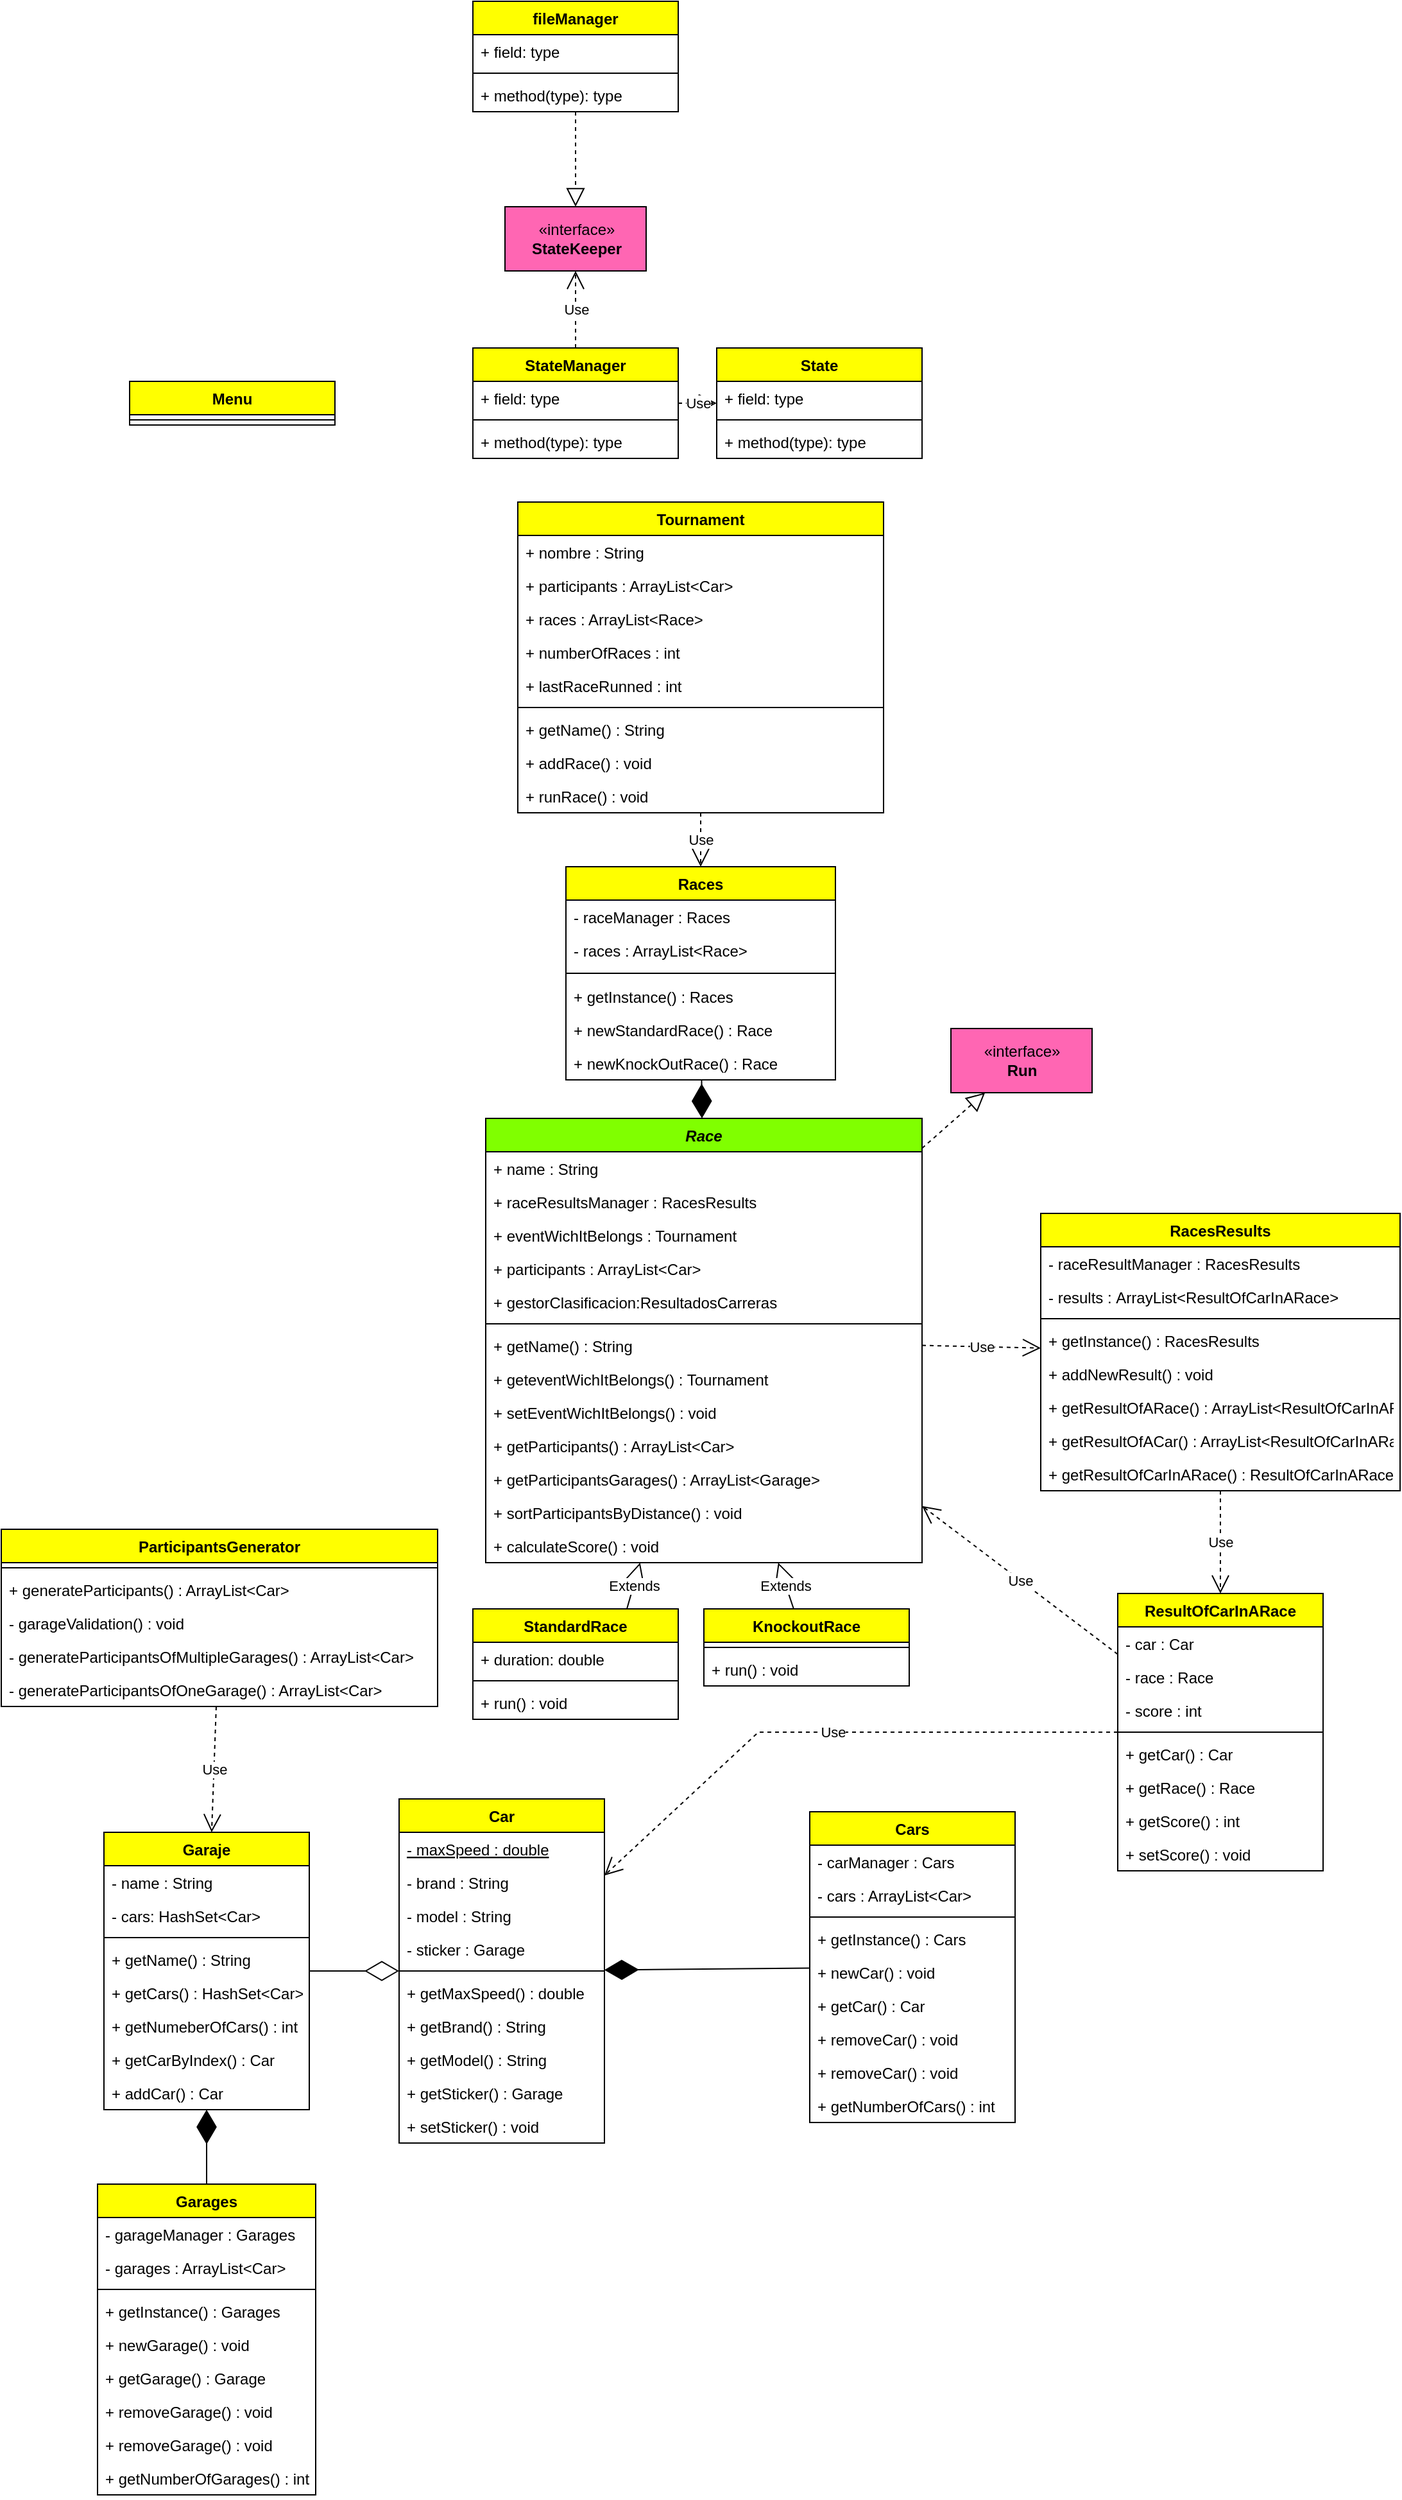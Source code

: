 <mxfile version="17.4.4" type="device"><diagram name="Page-1" id="9f46799a-70d6-7492-0946-bef42562c5a5"><mxGraphModel dx="2272" dy="1865" grid="1" gridSize="10" guides="1" tooltips="1" connect="1" arrows="1" fold="1" page="1" pageScale="1" pageWidth="850" pageHeight="1100" background="none" math="0" shadow="0"><root><mxCell id="0"/><mxCell id="1" parent="0"/><mxCell id="482I30e5uRCD9CE9yHYS-5" value="Car" style="swimlane;fontStyle=1;align=center;verticalAlign=top;childLayout=stackLayout;horizontal=1;startSize=26;horizontalStack=0;resizeParent=1;resizeParentMax=0;resizeLast=0;collapsible=1;marginBottom=0;fillColor=#FFFF00;" parent="1" vertex="1"><mxGeometry x="230" y="1340" width="160" height="268" as="geometry"/></mxCell><mxCell id="ZxIhWG7YRDOu6OJ5l4BX-40" value="- maxSpeed : double" style="text;strokeColor=none;fillColor=none;align=left;verticalAlign=top;spacingLeft=4;spacingRight=4;overflow=hidden;rotatable=0;points=[[0,0.5],[1,0.5]];portConstraint=eastwest;fontStyle=4" parent="482I30e5uRCD9CE9yHYS-5" vertex="1"><mxGeometry y="26" width="160" height="26" as="geometry"/></mxCell><mxCell id="482I30e5uRCD9CE9yHYS-6" value="- brand : String" style="text;strokeColor=none;fillColor=none;align=left;verticalAlign=top;spacingLeft=4;spacingRight=4;overflow=hidden;rotatable=0;points=[[0,0.5],[1,0.5]];portConstraint=eastwest;" parent="482I30e5uRCD9CE9yHYS-5" vertex="1"><mxGeometry y="52" width="160" height="26" as="geometry"/></mxCell><mxCell id="482I30e5uRCD9CE9yHYS-10" value="- model : String" style="text;strokeColor=none;fillColor=none;align=left;verticalAlign=top;spacingLeft=4;spacingRight=4;overflow=hidden;rotatable=0;points=[[0,0.5],[1,0.5]];portConstraint=eastwest;" parent="482I30e5uRCD9CE9yHYS-5" vertex="1"><mxGeometry y="78" width="160" height="26" as="geometry"/></mxCell><mxCell id="482I30e5uRCD9CE9yHYS-13" value="- sticker : Garage" style="text;strokeColor=none;fillColor=none;align=left;verticalAlign=top;spacingLeft=4;spacingRight=4;overflow=hidden;rotatable=0;points=[[0,0.5],[1,0.5]];portConstraint=eastwest;" parent="482I30e5uRCD9CE9yHYS-5" vertex="1"><mxGeometry y="104" width="160" height="26" as="geometry"/></mxCell><mxCell id="482I30e5uRCD9CE9yHYS-7" value="" style="line;strokeWidth=1;fillColor=none;align=left;verticalAlign=middle;spacingTop=-1;spacingLeft=3;spacingRight=3;rotatable=0;labelPosition=right;points=[];portConstraint=eastwest;" parent="482I30e5uRCD9CE9yHYS-5" vertex="1"><mxGeometry y="130" width="160" height="8" as="geometry"/></mxCell><mxCell id="482I30e5uRCD9CE9yHYS-8" value="+ getMaxSpeed() : double" style="text;strokeColor=none;fillColor=none;align=left;verticalAlign=top;spacingLeft=4;spacingRight=4;overflow=hidden;rotatable=0;points=[[0,0.5],[1,0.5]];portConstraint=eastwest;" parent="482I30e5uRCD9CE9yHYS-5" vertex="1"><mxGeometry y="138" width="160" height="26" as="geometry"/></mxCell><mxCell id="ZxIhWG7YRDOu6OJ5l4BX-43" value="+ getBrand() : String" style="text;strokeColor=none;fillColor=none;align=left;verticalAlign=top;spacingLeft=4;spacingRight=4;overflow=hidden;rotatable=0;points=[[0,0.5],[1,0.5]];portConstraint=eastwest;" parent="482I30e5uRCD9CE9yHYS-5" vertex="1"><mxGeometry y="164" width="160" height="26" as="geometry"/></mxCell><mxCell id="ZxIhWG7YRDOu6OJ5l4BX-44" value="+ getModel() : String" style="text;strokeColor=none;fillColor=none;align=left;verticalAlign=top;spacingLeft=4;spacingRight=4;overflow=hidden;rotatable=0;points=[[0,0.5],[1,0.5]];portConstraint=eastwest;" parent="482I30e5uRCD9CE9yHYS-5" vertex="1"><mxGeometry y="190" width="160" height="26" as="geometry"/></mxCell><mxCell id="ZxIhWG7YRDOu6OJ5l4BX-42" value="+ getSticker() : Garage" style="text;strokeColor=none;fillColor=none;align=left;verticalAlign=top;spacingLeft=4;spacingRight=4;overflow=hidden;rotatable=0;points=[[0,0.5],[1,0.5]];portConstraint=eastwest;" parent="482I30e5uRCD9CE9yHYS-5" vertex="1"><mxGeometry y="216" width="160" height="26" as="geometry"/></mxCell><mxCell id="ZxIhWG7YRDOu6OJ5l4BX-41" value="+ setSticker() : void" style="text;strokeColor=none;fillColor=none;align=left;verticalAlign=top;spacingLeft=4;spacingRight=4;overflow=hidden;rotatable=0;points=[[0,0.5],[1,0.5]];portConstraint=eastwest;" parent="482I30e5uRCD9CE9yHYS-5" vertex="1"><mxGeometry y="242" width="160" height="26" as="geometry"/></mxCell><mxCell id="482I30e5uRCD9CE9yHYS-14" value="Garaje" style="swimlane;fontStyle=1;align=center;verticalAlign=top;childLayout=stackLayout;horizontal=1;startSize=26;horizontalStack=0;resizeParent=1;resizeParentMax=0;resizeLast=0;collapsible=1;marginBottom=0;fillColor=#FFFF00;" parent="1" vertex="1"><mxGeometry y="1366" width="160" height="216" as="geometry"/></mxCell><mxCell id="482I30e5uRCD9CE9yHYS-15" value="- name : String" style="text;strokeColor=none;fillColor=none;align=left;verticalAlign=top;spacingLeft=4;spacingRight=4;overflow=hidden;rotatable=0;points=[[0,0.5],[1,0.5]];portConstraint=eastwest;" parent="482I30e5uRCD9CE9yHYS-14" vertex="1"><mxGeometry y="26" width="160" height="26" as="geometry"/></mxCell><mxCell id="482I30e5uRCD9CE9yHYS-18" value="- cars: HashSet&lt;Car&gt;" style="text;strokeColor=none;fillColor=none;align=left;verticalAlign=top;spacingLeft=4;spacingRight=4;overflow=hidden;rotatable=0;points=[[0,0.5],[1,0.5]];portConstraint=eastwest;" parent="482I30e5uRCD9CE9yHYS-14" vertex="1"><mxGeometry y="52" width="160" height="26" as="geometry"/></mxCell><mxCell id="482I30e5uRCD9CE9yHYS-16" value="" style="line;strokeWidth=1;fillColor=none;align=left;verticalAlign=middle;spacingTop=-1;spacingLeft=3;spacingRight=3;rotatable=0;labelPosition=right;points=[];portConstraint=eastwest;" parent="482I30e5uRCD9CE9yHYS-14" vertex="1"><mxGeometry y="78" width="160" height="8" as="geometry"/></mxCell><mxCell id="482I30e5uRCD9CE9yHYS-17" value="+ getName() : String" style="text;strokeColor=none;fillColor=none;align=left;verticalAlign=top;spacingLeft=4;spacingRight=4;overflow=hidden;rotatable=0;points=[[0,0.5],[1,0.5]];portConstraint=eastwest;" parent="482I30e5uRCD9CE9yHYS-14" vertex="1"><mxGeometry y="86" width="160" height="26" as="geometry"/></mxCell><mxCell id="ZxIhWG7YRDOu6OJ5l4BX-46" value="+ getCars() : HashSet&lt;Car&gt;" style="text;strokeColor=none;fillColor=none;align=left;verticalAlign=top;spacingLeft=4;spacingRight=4;overflow=hidden;rotatable=0;points=[[0,0.5],[1,0.5]];portConstraint=eastwest;" parent="482I30e5uRCD9CE9yHYS-14" vertex="1"><mxGeometry y="112" width="160" height="26" as="geometry"/></mxCell><mxCell id="ZxIhWG7YRDOu6OJ5l4BX-48" value="+ getNumeberOfCars() : int" style="text;strokeColor=none;fillColor=none;align=left;verticalAlign=top;spacingLeft=4;spacingRight=4;overflow=hidden;rotatable=0;points=[[0,0.5],[1,0.5]];portConstraint=eastwest;" parent="482I30e5uRCD9CE9yHYS-14" vertex="1"><mxGeometry y="138" width="160" height="26" as="geometry"/></mxCell><mxCell id="ZxIhWG7YRDOu6OJ5l4BX-47" value="+ getCarByIndex() : Car" style="text;strokeColor=none;fillColor=none;align=left;verticalAlign=top;spacingLeft=4;spacingRight=4;overflow=hidden;rotatable=0;points=[[0,0.5],[1,0.5]];portConstraint=eastwest;" parent="482I30e5uRCD9CE9yHYS-14" vertex="1"><mxGeometry y="164" width="160" height="26" as="geometry"/></mxCell><mxCell id="ZxIhWG7YRDOu6OJ5l4BX-45" value="+ addCar() : Car" style="text;strokeColor=none;fillColor=none;align=left;verticalAlign=top;spacingLeft=4;spacingRight=4;overflow=hidden;rotatable=0;points=[[0,0.5],[1,0.5]];portConstraint=eastwest;" parent="482I30e5uRCD9CE9yHYS-14" vertex="1"><mxGeometry y="190" width="160" height="26" as="geometry"/></mxCell><mxCell id="482I30e5uRCD9CE9yHYS-23" value="Tournament" style="swimlane;fontStyle=1;align=center;verticalAlign=top;childLayout=stackLayout;horizontal=1;startSize=26;horizontalStack=0;resizeParent=1;resizeParentMax=0;resizeLast=0;collapsible=1;marginBottom=0;fillColor=#FFFF00;" parent="1" vertex="1"><mxGeometry x="322.5" y="330" width="285" height="242" as="geometry"><mxRectangle x="170" y="300" width="70" height="26" as="alternateBounds"/></mxGeometry></mxCell><mxCell id="482I30e5uRCD9CE9yHYS-24" value="+ nombre : String" style="text;strokeColor=none;fillColor=none;align=left;verticalAlign=top;spacingLeft=4;spacingRight=4;overflow=hidden;rotatable=0;points=[[0,0.5],[1,0.5]];portConstraint=eastwest;" parent="482I30e5uRCD9CE9yHYS-23" vertex="1"><mxGeometry y="26" width="285" height="26" as="geometry"/></mxCell><mxCell id="F-Wqj-1XcZ0HgV9-wXlC-21" value="+ participants : ArrayList&lt;Car&gt;" style="text;strokeColor=none;fillColor=none;align=left;verticalAlign=top;spacingLeft=4;spacingRight=4;overflow=hidden;rotatable=0;points=[[0,0.5],[1,0.5]];portConstraint=eastwest;" parent="482I30e5uRCD9CE9yHYS-23" vertex="1"><mxGeometry y="52" width="285" height="26" as="geometry"/></mxCell><mxCell id="482I30e5uRCD9CE9yHYS-27" value="+ races : ArrayList&lt;Race&gt;" style="text;strokeColor=none;fillColor=none;align=left;verticalAlign=top;spacingLeft=4;spacingRight=4;overflow=hidden;rotatable=0;points=[[0,0.5],[1,0.5]];portConstraint=eastwest;" parent="482I30e5uRCD9CE9yHYS-23" vertex="1"><mxGeometry y="78" width="285" height="26" as="geometry"/></mxCell><mxCell id="482I30e5uRCD9CE9yHYS-36" value="+ numberOfRaces : int" style="text;strokeColor=none;fillColor=none;align=left;verticalAlign=top;spacingLeft=4;spacingRight=4;overflow=hidden;rotatable=0;points=[[0,0.5],[1,0.5]];portConstraint=eastwest;" parent="482I30e5uRCD9CE9yHYS-23" vertex="1"><mxGeometry y="104" width="285" height="26" as="geometry"/></mxCell><mxCell id="ZxIhWG7YRDOu6OJ5l4BX-8" value="+ lastRaceRunned : int" style="text;strokeColor=none;fillColor=none;align=left;verticalAlign=top;spacingLeft=4;spacingRight=4;overflow=hidden;rotatable=0;points=[[0,0.5],[1,0.5]];portConstraint=eastwest;" parent="482I30e5uRCD9CE9yHYS-23" vertex="1"><mxGeometry y="130" width="285" height="26" as="geometry"/></mxCell><mxCell id="482I30e5uRCD9CE9yHYS-25" value="" style="line;strokeWidth=1;fillColor=none;align=left;verticalAlign=middle;spacingTop=-1;spacingLeft=3;spacingRight=3;rotatable=0;labelPosition=right;points=[];portConstraint=eastwest;" parent="482I30e5uRCD9CE9yHYS-23" vertex="1"><mxGeometry y="156" width="285" height="8" as="geometry"/></mxCell><mxCell id="482I30e5uRCD9CE9yHYS-26" value="+ getName() : String" style="text;strokeColor=none;fillColor=none;align=left;verticalAlign=top;spacingLeft=4;spacingRight=4;overflow=hidden;rotatable=0;points=[[0,0.5],[1,0.5]];portConstraint=eastwest;" parent="482I30e5uRCD9CE9yHYS-23" vertex="1"><mxGeometry y="164" width="285" height="26" as="geometry"/></mxCell><mxCell id="ZxIhWG7YRDOu6OJ5l4BX-4" value="+ addRace() : void" style="text;strokeColor=none;fillColor=none;align=left;verticalAlign=top;spacingLeft=4;spacingRight=4;overflow=hidden;rotatable=0;points=[[0,0.5],[1,0.5]];portConstraint=eastwest;" parent="482I30e5uRCD9CE9yHYS-23" vertex="1"><mxGeometry y="190" width="285" height="26" as="geometry"/></mxCell><mxCell id="ZxIhWG7YRDOu6OJ5l4BX-5" value="+ runRace() : void" style="text;strokeColor=none;fillColor=none;align=left;verticalAlign=top;spacingLeft=4;spacingRight=4;overflow=hidden;rotatable=0;points=[[0,0.5],[1,0.5]];portConstraint=eastwest;" parent="482I30e5uRCD9CE9yHYS-23" vertex="1"><mxGeometry y="216" width="285" height="26" as="geometry"/></mxCell><mxCell id="482I30e5uRCD9CE9yHYS-31" value="" style="endArrow=diamondThin;endFill=0;endSize=24;html=1;rounded=0;" parent="1" source="482I30e5uRCD9CE9yHYS-14" target="482I30e5uRCD9CE9yHYS-5" edge="1"><mxGeometry width="160" relative="1" as="geometry"><mxPoint x="185" y="1364" as="sourcePoint"/><mxPoint x="345" y="1364" as="targetPoint"/></mxGeometry></mxCell><mxCell id="482I30e5uRCD9CE9yHYS-32" value="Race" style="swimlane;fontStyle=3;align=center;verticalAlign=top;childLayout=stackLayout;horizontal=1;startSize=26;horizontalStack=0;resizeParent=1;resizeParentMax=0;resizeLast=0;collapsible=1;marginBottom=0;fillColor=#80FF00;" parent="1" vertex="1"><mxGeometry x="297.5" y="810" width="340" height="346" as="geometry"/></mxCell><mxCell id="482I30e5uRCD9CE9yHYS-33" value="+ name : String" style="text;strokeColor=none;fillColor=none;align=left;verticalAlign=top;spacingLeft=4;spacingRight=4;overflow=hidden;rotatable=0;points=[[0,0.5],[1,0.5]];portConstraint=eastwest;" parent="482I30e5uRCD9CE9yHYS-32" vertex="1"><mxGeometry y="26" width="340" height="26" as="geometry"/></mxCell><mxCell id="ZxIhWG7YRDOu6OJ5l4BX-10" value="+ raceResultsManager : RacesResults" style="text;strokeColor=none;fillColor=none;align=left;verticalAlign=top;spacingLeft=4;spacingRight=4;overflow=hidden;rotatable=0;points=[[0,0.5],[1,0.5]];portConstraint=eastwest;" parent="482I30e5uRCD9CE9yHYS-32" vertex="1"><mxGeometry y="52" width="340" height="26" as="geometry"/></mxCell><mxCell id="F-Wqj-1XcZ0HgV9-wXlC-32" value="+ eventWichItBelongs : Tournament" style="text;strokeColor=none;fillColor=none;align=left;verticalAlign=top;spacingLeft=4;spacingRight=4;overflow=hidden;rotatable=0;points=[[0,0.5],[1,0.5]];portConstraint=eastwest;" parent="482I30e5uRCD9CE9yHYS-32" vertex="1"><mxGeometry y="78" width="340" height="26" as="geometry"/></mxCell><mxCell id="ZxIhWG7YRDOu6OJ5l4BX-9" value="+ participants : ArrayList&lt;Car&gt;" style="text;strokeColor=none;fillColor=none;align=left;verticalAlign=top;spacingLeft=4;spacingRight=4;overflow=hidden;rotatable=0;points=[[0,0.5],[1,0.5]];portConstraint=eastwest;" parent="482I30e5uRCD9CE9yHYS-32" vertex="1"><mxGeometry y="104" width="340" height="26" as="geometry"/></mxCell><mxCell id="482I30e5uRCD9CE9yHYS-38" value="+ gestorClasificacion:ResultadosCarreras" style="text;strokeColor=none;fillColor=none;align=left;verticalAlign=top;spacingLeft=4;spacingRight=4;overflow=hidden;rotatable=0;points=[[0,0.5],[1,0.5]];portConstraint=eastwest;" parent="482I30e5uRCD9CE9yHYS-32" vertex="1"><mxGeometry y="130" width="340" height="26" as="geometry"/></mxCell><mxCell id="482I30e5uRCD9CE9yHYS-34" value="" style="line;strokeWidth=1;fillColor=none;align=left;verticalAlign=middle;spacingTop=-1;spacingLeft=3;spacingRight=3;rotatable=0;labelPosition=right;points=[];portConstraint=eastwest;" parent="482I30e5uRCD9CE9yHYS-32" vertex="1"><mxGeometry y="156" width="340" height="8" as="geometry"/></mxCell><mxCell id="ZxIhWG7YRDOu6OJ5l4BX-15" value="+ getName() : String" style="text;strokeColor=none;fillColor=none;align=left;verticalAlign=top;spacingLeft=4;spacingRight=4;overflow=hidden;rotatable=0;points=[[0,0.5],[1,0.5]];portConstraint=eastwest;" parent="482I30e5uRCD9CE9yHYS-32" vertex="1"><mxGeometry y="164" width="340" height="26" as="geometry"/></mxCell><mxCell id="482I30e5uRCD9CE9yHYS-35" value="+ geteventWichItBelongs() : Tournament" style="text;strokeColor=none;fillColor=none;align=left;verticalAlign=top;spacingLeft=4;spacingRight=4;overflow=hidden;rotatable=0;points=[[0,0.5],[1,0.5]];portConstraint=eastwest;" parent="482I30e5uRCD9CE9yHYS-32" vertex="1"><mxGeometry y="190" width="340" height="26" as="geometry"/></mxCell><mxCell id="ZxIhWG7YRDOu6OJ5l4BX-14" value="+ setEventWichItBelongs() : void" style="text;strokeColor=none;fillColor=none;align=left;verticalAlign=top;spacingLeft=4;spacingRight=4;overflow=hidden;rotatable=0;points=[[0,0.5],[1,0.5]];portConstraint=eastwest;" parent="482I30e5uRCD9CE9yHYS-32" vertex="1"><mxGeometry y="216" width="340" height="26" as="geometry"/></mxCell><mxCell id="Mdgu1siWDyCMY9cwynAu-4" value="+ getParticipants() : ArrayList&lt;Car&gt;" style="text;strokeColor=none;fillColor=none;align=left;verticalAlign=top;spacingLeft=4;spacingRight=4;overflow=hidden;rotatable=0;points=[[0,0.5],[1,0.5]];portConstraint=eastwest;" parent="482I30e5uRCD9CE9yHYS-32" vertex="1"><mxGeometry y="242" width="340" height="26" as="geometry"/></mxCell><mxCell id="ZxIhWG7YRDOu6OJ5l4BX-13" value="+ getParticipantsGarages() : ArrayList&lt;Garage&gt;" style="text;strokeColor=none;fillColor=none;align=left;verticalAlign=top;spacingLeft=4;spacingRight=4;overflow=hidden;rotatable=0;points=[[0,0.5],[1,0.5]];portConstraint=eastwest;" parent="482I30e5uRCD9CE9yHYS-32" vertex="1"><mxGeometry y="268" width="340" height="26" as="geometry"/></mxCell><mxCell id="ejD7JWQBDg0ydVt0b9R--1" value="+ sortParticipantsByDistance() : void" style="text;strokeColor=none;fillColor=none;align=left;verticalAlign=top;spacingLeft=4;spacingRight=4;overflow=hidden;rotatable=0;points=[[0,0.5],[1,0.5]];portConstraint=eastwest;" vertex="1" parent="482I30e5uRCD9CE9yHYS-32"><mxGeometry y="294" width="340" height="26" as="geometry"/></mxCell><mxCell id="ejD7JWQBDg0ydVt0b9R--2" value="+ calculateScore() : void" style="text;strokeColor=none;fillColor=none;align=left;verticalAlign=top;spacingLeft=4;spacingRight=4;overflow=hidden;rotatable=0;points=[[0,0.5],[1,0.5]];portConstraint=eastwest;" vertex="1" parent="482I30e5uRCD9CE9yHYS-32"><mxGeometry y="320" width="340" height="26" as="geometry"/></mxCell><mxCell id="482I30e5uRCD9CE9yHYS-59" value="«interface»&lt;br&gt;&lt;b&gt;StateKeeper&lt;/b&gt;" style="html=1;fillColor=#FF66B3;" parent="1" vertex="1"><mxGeometry x="312.5" y="100" width="110" height="50" as="geometry"/></mxCell><mxCell id="482I30e5uRCD9CE9yHYS-64" value="fileManager" style="swimlane;fontStyle=1;align=center;verticalAlign=top;childLayout=stackLayout;horizontal=1;startSize=26;horizontalStack=0;resizeParent=1;resizeParentMax=0;resizeLast=0;collapsible=1;marginBottom=0;fillColor=#FFFF00;" parent="1" vertex="1"><mxGeometry x="287.5" y="-60" width="160" height="86" as="geometry"/></mxCell><mxCell id="482I30e5uRCD9CE9yHYS-65" value="+ field: type" style="text;strokeColor=none;fillColor=none;align=left;verticalAlign=top;spacingLeft=4;spacingRight=4;overflow=hidden;rotatable=0;points=[[0,0.5],[1,0.5]];portConstraint=eastwest;" parent="482I30e5uRCD9CE9yHYS-64" vertex="1"><mxGeometry y="26" width="160" height="26" as="geometry"/></mxCell><mxCell id="482I30e5uRCD9CE9yHYS-66" value="" style="line;strokeWidth=1;fillColor=none;align=left;verticalAlign=middle;spacingTop=-1;spacingLeft=3;spacingRight=3;rotatable=0;labelPosition=right;points=[];portConstraint=eastwest;" parent="482I30e5uRCD9CE9yHYS-64" vertex="1"><mxGeometry y="52" width="160" height="8" as="geometry"/></mxCell><mxCell id="482I30e5uRCD9CE9yHYS-67" value="+ method(type): type" style="text;strokeColor=none;fillColor=none;align=left;verticalAlign=top;spacingLeft=4;spacingRight=4;overflow=hidden;rotatable=0;points=[[0,0.5],[1,0.5]];portConstraint=eastwest;" parent="482I30e5uRCD9CE9yHYS-64" vertex="1"><mxGeometry y="60" width="160" height="26" as="geometry"/></mxCell><mxCell id="482I30e5uRCD9CE9yHYS-80" value="KnockoutRace" style="swimlane;fontStyle=1;align=center;verticalAlign=top;childLayout=stackLayout;horizontal=1;startSize=26;horizontalStack=0;resizeParent=1;resizeParentMax=0;resizeLast=0;collapsible=1;marginBottom=0;fillColor=#FFFF00;" parent="1" vertex="1"><mxGeometry x="467.5" y="1192" width="160" height="60" as="geometry"/></mxCell><mxCell id="482I30e5uRCD9CE9yHYS-82" value="" style="line;strokeWidth=1;fillColor=none;align=left;verticalAlign=middle;spacingTop=-1;spacingLeft=3;spacingRight=3;rotatable=0;labelPosition=right;points=[];portConstraint=eastwest;" parent="482I30e5uRCD9CE9yHYS-80" vertex="1"><mxGeometry y="26" width="160" height="8" as="geometry"/></mxCell><mxCell id="482I30e5uRCD9CE9yHYS-92" value="+ run() : void" style="text;strokeColor=none;fillColor=none;align=left;verticalAlign=top;spacingLeft=4;spacingRight=4;overflow=hidden;rotatable=0;points=[[0,0.5],[1,0.5]];portConstraint=eastwest;" parent="482I30e5uRCD9CE9yHYS-80" vertex="1"><mxGeometry y="34" width="160" height="26" as="geometry"/></mxCell><mxCell id="482I30e5uRCD9CE9yHYS-84" value="StandardRace" style="swimlane;fontStyle=1;align=center;verticalAlign=top;childLayout=stackLayout;horizontal=1;startSize=26;horizontalStack=0;resizeParent=1;resizeParentMax=0;resizeLast=0;collapsible=1;marginBottom=0;fillColor=#FFFF00;" parent="1" vertex="1"><mxGeometry x="287.5" y="1192" width="160" height="86" as="geometry"/></mxCell><mxCell id="ZxIhWG7YRDOu6OJ5l4BX-16" value="+ duration: double" style="text;strokeColor=none;fillColor=none;align=left;verticalAlign=top;spacingLeft=4;spacingRight=4;overflow=hidden;rotatable=0;points=[[0,0.5],[1,0.5]];portConstraint=eastwest;" parent="482I30e5uRCD9CE9yHYS-84" vertex="1"><mxGeometry y="26" width="160" height="26" as="geometry"/></mxCell><mxCell id="482I30e5uRCD9CE9yHYS-86" value="" style="line;strokeWidth=1;fillColor=none;align=left;verticalAlign=middle;spacingTop=-1;spacingLeft=3;spacingRight=3;rotatable=0;labelPosition=right;points=[];portConstraint=eastwest;" parent="482I30e5uRCD9CE9yHYS-84" vertex="1"><mxGeometry y="52" width="160" height="8" as="geometry"/></mxCell><mxCell id="482I30e5uRCD9CE9yHYS-91" value="+ run() : void" style="text;strokeColor=none;fillColor=none;align=left;verticalAlign=top;spacingLeft=4;spacingRight=4;overflow=hidden;rotatable=0;points=[[0,0.5],[1,0.5]];portConstraint=eastwest;" parent="482I30e5uRCD9CE9yHYS-84" vertex="1"><mxGeometry y="60" width="160" height="26" as="geometry"/></mxCell><mxCell id="482I30e5uRCD9CE9yHYS-88" value="Extends" style="endArrow=block;endSize=16;endFill=0;html=1;rounded=0;exitX=0.75;exitY=0;exitDx=0;exitDy=0;" parent="1" source="482I30e5uRCD9CE9yHYS-84" target="482I30e5uRCD9CE9yHYS-32" edge="1"><mxGeometry width="160" relative="1" as="geometry"><mxPoint x="605" y="1332" as="sourcePoint"/><mxPoint x="390.5" y="1180" as="targetPoint"/></mxGeometry></mxCell><mxCell id="482I30e5uRCD9CE9yHYS-89" value="Extends" style="endArrow=block;endSize=16;endFill=0;html=1;rounded=0;" parent="1" source="482I30e5uRCD9CE9yHYS-80" target="482I30e5uRCD9CE9yHYS-32" edge="1"><mxGeometry width="160" relative="1" as="geometry"><mxPoint x="275" y="1292" as="sourcePoint"/><mxPoint x="501.2" y="1180" as="targetPoint"/></mxGeometry></mxCell><mxCell id="vS4q9iZGlOzv-MS9dgwE-1" value="StateManager" style="swimlane;fontStyle=1;align=center;verticalAlign=top;childLayout=stackLayout;horizontal=1;startSize=26;horizontalStack=0;resizeParent=1;resizeParentMax=0;resizeLast=0;collapsible=1;marginBottom=0;fillColor=#FFFF00;" parent="1" vertex="1"><mxGeometry x="287.5" y="210" width="160" height="86" as="geometry"/></mxCell><mxCell id="vS4q9iZGlOzv-MS9dgwE-2" value="+ field: type" style="text;strokeColor=none;fillColor=none;align=left;verticalAlign=top;spacingLeft=4;spacingRight=4;overflow=hidden;rotatable=0;points=[[0,0.5],[1,0.5]];portConstraint=eastwest;" parent="vS4q9iZGlOzv-MS9dgwE-1" vertex="1"><mxGeometry y="26" width="160" height="26" as="geometry"/></mxCell><mxCell id="vS4q9iZGlOzv-MS9dgwE-3" value="" style="line;strokeWidth=1;fillColor=none;align=left;verticalAlign=middle;spacingTop=-1;spacingLeft=3;spacingRight=3;rotatable=0;labelPosition=right;points=[];portConstraint=eastwest;" parent="vS4q9iZGlOzv-MS9dgwE-1" vertex="1"><mxGeometry y="52" width="160" height="8" as="geometry"/></mxCell><mxCell id="vS4q9iZGlOzv-MS9dgwE-4" value="+ method(type): type" style="text;strokeColor=none;fillColor=none;align=left;verticalAlign=top;spacingLeft=4;spacingRight=4;overflow=hidden;rotatable=0;points=[[0,0.5],[1,0.5]];portConstraint=eastwest;" parent="vS4q9iZGlOzv-MS9dgwE-1" vertex="1"><mxGeometry y="60" width="160" height="26" as="geometry"/></mxCell><mxCell id="vS4q9iZGlOzv-MS9dgwE-6" value="State" style="swimlane;fontStyle=1;align=center;verticalAlign=top;childLayout=stackLayout;horizontal=1;startSize=26;horizontalStack=0;resizeParent=1;resizeParentMax=0;resizeLast=0;collapsible=1;marginBottom=0;fillColor=#FFFF00;" parent="1" vertex="1"><mxGeometry x="477.5" y="210" width="160" height="86" as="geometry"/></mxCell><mxCell id="vS4q9iZGlOzv-MS9dgwE-7" value="+ field: type" style="text;strokeColor=none;fillColor=none;align=left;verticalAlign=top;spacingLeft=4;spacingRight=4;overflow=hidden;rotatable=0;points=[[0,0.5],[1,0.5]];portConstraint=eastwest;" parent="vS4q9iZGlOzv-MS9dgwE-6" vertex="1"><mxGeometry y="26" width="160" height="26" as="geometry"/></mxCell><mxCell id="vS4q9iZGlOzv-MS9dgwE-8" value="" style="line;strokeWidth=1;fillColor=none;align=left;verticalAlign=middle;spacingTop=-1;spacingLeft=3;spacingRight=3;rotatable=0;labelPosition=right;points=[];portConstraint=eastwest;" parent="vS4q9iZGlOzv-MS9dgwE-6" vertex="1"><mxGeometry y="52" width="160" height="8" as="geometry"/></mxCell><mxCell id="vS4q9iZGlOzv-MS9dgwE-9" value="+ method(type): type" style="text;strokeColor=none;fillColor=none;align=left;verticalAlign=top;spacingLeft=4;spacingRight=4;overflow=hidden;rotatable=0;points=[[0,0.5],[1,0.5]];portConstraint=eastwest;" parent="vS4q9iZGlOzv-MS9dgwE-6" vertex="1"><mxGeometry y="60" width="160" height="26" as="geometry"/></mxCell><mxCell id="vS4q9iZGlOzv-MS9dgwE-10" value="Use" style="endArrow=open;endSize=12;dashed=1;html=1;rounded=0;" parent="1" source="vS4q9iZGlOzv-MS9dgwE-1" target="vS4q9iZGlOzv-MS9dgwE-6" edge="1"><mxGeometry width="160" relative="1" as="geometry"><mxPoint x="472.5" y="250" as="sourcePoint"/><mxPoint x="632.5" y="250" as="targetPoint"/></mxGeometry></mxCell><mxCell id="vS4q9iZGlOzv-MS9dgwE-13" value="Use" style="endArrow=open;endSize=12;dashed=1;html=1;rounded=0;" parent="1" source="vS4q9iZGlOzv-MS9dgwE-1" target="482I30e5uRCD9CE9yHYS-59" edge="1"><mxGeometry width="160" relative="1" as="geometry"><mxPoint x="257.5" y="90" as="sourcePoint"/><mxPoint x="417.5" y="90" as="targetPoint"/></mxGeometry></mxCell><mxCell id="Mdgu1siWDyCMY9cwynAu-24" value="ParticipantsGenerator" style="swimlane;fontStyle=1;align=center;verticalAlign=top;childLayout=stackLayout;horizontal=1;startSize=26;horizontalStack=0;resizeParent=1;resizeParentMax=0;resizeLast=0;collapsible=1;marginBottom=0;fillColor=#FFFF00;" parent="1" vertex="1"><mxGeometry x="-80" y="1130" width="340" height="138" as="geometry"/></mxCell><mxCell id="Mdgu1siWDyCMY9cwynAu-26" value="" style="line;strokeWidth=1;fillColor=none;align=left;verticalAlign=middle;spacingTop=-1;spacingLeft=3;spacingRight=3;rotatable=0;labelPosition=right;points=[];portConstraint=eastwest;" parent="Mdgu1siWDyCMY9cwynAu-24" vertex="1"><mxGeometry y="26" width="340" height="8" as="geometry"/></mxCell><mxCell id="Mdgu1siWDyCMY9cwynAu-27" value="+ generateParticipants() : ArrayList&lt;Car&gt;" style="text;strokeColor=none;fillColor=none;align=left;verticalAlign=top;spacingLeft=4;spacingRight=4;overflow=hidden;rotatable=0;points=[[0,0.5],[1,0.5]];portConstraint=eastwest;" parent="Mdgu1siWDyCMY9cwynAu-24" vertex="1"><mxGeometry y="34" width="340" height="26" as="geometry"/></mxCell><mxCell id="ZxIhWG7YRDOu6OJ5l4BX-64" value="- garageValidation() : void" style="text;strokeColor=none;fillColor=none;align=left;verticalAlign=top;spacingLeft=4;spacingRight=4;overflow=hidden;rotatable=0;points=[[0,0.5],[1,0.5]];portConstraint=eastwest;" parent="Mdgu1siWDyCMY9cwynAu-24" vertex="1"><mxGeometry y="60" width="340" height="26" as="geometry"/></mxCell><mxCell id="ZxIhWG7YRDOu6OJ5l4BX-67" value="- generateParticipantsOfMultipleGarages() : ArrayList&lt;Car&gt;" style="text;strokeColor=none;fillColor=none;align=left;verticalAlign=top;spacingLeft=4;spacingRight=4;overflow=hidden;rotatable=0;points=[[0,0.5],[1,0.5]];portConstraint=eastwest;" parent="Mdgu1siWDyCMY9cwynAu-24" vertex="1"><mxGeometry y="86" width="340" height="26" as="geometry"/></mxCell><mxCell id="ZxIhWG7YRDOu6OJ5l4BX-68" value="- generateParticipantsOfOneGarage() : ArrayList&lt;Car&gt;" style="text;strokeColor=none;fillColor=none;align=left;verticalAlign=top;spacingLeft=4;spacingRight=4;overflow=hidden;rotatable=0;points=[[0,0.5],[1,0.5]];portConstraint=eastwest;" parent="Mdgu1siWDyCMY9cwynAu-24" vertex="1"><mxGeometry y="112" width="340" height="26" as="geometry"/></mxCell><mxCell id="Mdgu1siWDyCMY9cwynAu-30" value="Use" style="endArrow=open;endSize=12;dashed=1;html=1;rounded=0;" parent="1" source="Mdgu1siWDyCMY9cwynAu-24" target="482I30e5uRCD9CE9yHYS-14" edge="1"><mxGeometry width="160" relative="1" as="geometry"><mxPoint x="432.6" y="732" as="sourcePoint"/><mxPoint x="569.12" y="812" as="targetPoint"/></mxGeometry></mxCell><mxCell id="Mdgu1siWDyCMY9cwynAu-31" value="«interface»&lt;br&gt;&lt;b&gt;Run&lt;br&gt;&lt;/b&gt;" style="html=1;fillColor=#FF66B3;" parent="1" vertex="1"><mxGeometry x="660" y="740" width="110" height="50" as="geometry"/></mxCell><mxCell id="Mdgu1siWDyCMY9cwynAu-32" value="" style="endArrow=block;dashed=1;endFill=0;endSize=12;html=1;rounded=0;" parent="1" source="482I30e5uRCD9CE9yHYS-32" target="Mdgu1siWDyCMY9cwynAu-31" edge="1"><mxGeometry width="160" relative="1" as="geometry"><mxPoint x="-87.5" y="884" as="sourcePoint"/><mxPoint x="72.5" y="884" as="targetPoint"/></mxGeometry></mxCell><mxCell id="Mdgu1siWDyCMY9cwynAu-37" value="Cars" style="swimlane;fontStyle=1;align=center;verticalAlign=top;childLayout=stackLayout;horizontal=1;startSize=26;horizontalStack=0;resizeParent=1;resizeParentMax=0;resizeLast=0;collapsible=1;marginBottom=0;fillColor=#FFFF00;" parent="1" vertex="1"><mxGeometry x="550" y="1350" width="160" height="242" as="geometry"/></mxCell><mxCell id="Mdgu1siWDyCMY9cwynAu-38" value="- carManager : Cars" style="text;strokeColor=none;fillColor=none;align=left;verticalAlign=top;spacingLeft=4;spacingRight=4;overflow=hidden;rotatable=0;points=[[0,0.5],[1,0.5]];portConstraint=eastwest;" parent="Mdgu1siWDyCMY9cwynAu-37" vertex="1"><mxGeometry y="26" width="160" height="26" as="geometry"/></mxCell><mxCell id="ZxIhWG7YRDOu6OJ5l4BX-29" value="- cars : ArrayList&lt;Car&gt;" style="text;strokeColor=none;fillColor=none;align=left;verticalAlign=top;spacingLeft=4;spacingRight=4;overflow=hidden;rotatable=0;points=[[0,0.5],[1,0.5]];portConstraint=eastwest;" parent="Mdgu1siWDyCMY9cwynAu-37" vertex="1"><mxGeometry y="52" width="160" height="26" as="geometry"/></mxCell><mxCell id="Mdgu1siWDyCMY9cwynAu-39" value="" style="line;strokeWidth=1;fillColor=none;align=left;verticalAlign=middle;spacingTop=-1;spacingLeft=3;spacingRight=3;rotatable=0;labelPosition=right;points=[];portConstraint=eastwest;" parent="Mdgu1siWDyCMY9cwynAu-37" vertex="1"><mxGeometry y="78" width="160" height="8" as="geometry"/></mxCell><mxCell id="Mdgu1siWDyCMY9cwynAu-40" value="+ getInstance() : Cars" style="text;strokeColor=none;fillColor=none;align=left;verticalAlign=top;spacingLeft=4;spacingRight=4;overflow=hidden;rotatable=0;points=[[0,0.5],[1,0.5]];portConstraint=eastwest;" parent="Mdgu1siWDyCMY9cwynAu-37" vertex="1"><mxGeometry y="86" width="160" height="26" as="geometry"/></mxCell><mxCell id="ZxIhWG7YRDOu6OJ5l4BX-37" value="+ newCar() : void" style="text;strokeColor=none;fillColor=none;align=left;verticalAlign=top;spacingLeft=4;spacingRight=4;overflow=hidden;rotatable=0;points=[[0,0.5],[1,0.5]];portConstraint=eastwest;" parent="Mdgu1siWDyCMY9cwynAu-37" vertex="1"><mxGeometry y="112" width="160" height="26" as="geometry"/></mxCell><mxCell id="ZxIhWG7YRDOu6OJ5l4BX-39" value="+ getCar() : Car" style="text;strokeColor=none;fillColor=none;align=left;verticalAlign=top;spacingLeft=4;spacingRight=4;overflow=hidden;rotatable=0;points=[[0,0.5],[1,0.5]];portConstraint=eastwest;" parent="Mdgu1siWDyCMY9cwynAu-37" vertex="1"><mxGeometry y="138" width="160" height="26" as="geometry"/></mxCell><mxCell id="ZxIhWG7YRDOu6OJ5l4BX-38" value="+ removeCar() : void" style="text;strokeColor=none;fillColor=none;align=left;verticalAlign=top;spacingLeft=4;spacingRight=4;overflow=hidden;rotatable=0;points=[[0,0.5],[1,0.5]];portConstraint=eastwest;" parent="Mdgu1siWDyCMY9cwynAu-37" vertex="1"><mxGeometry y="164" width="160" height="26" as="geometry"/></mxCell><mxCell id="ZxIhWG7YRDOu6OJ5l4BX-36" value="+ removeCar() : void" style="text;strokeColor=none;fillColor=none;align=left;verticalAlign=top;spacingLeft=4;spacingRight=4;overflow=hidden;rotatable=0;points=[[0,0.5],[1,0.5]];portConstraint=eastwest;" parent="Mdgu1siWDyCMY9cwynAu-37" vertex="1"><mxGeometry y="190" width="160" height="26" as="geometry"/></mxCell><mxCell id="ZxIhWG7YRDOu6OJ5l4BX-35" value="+ getNumberOfCars() : int" style="text;strokeColor=none;fillColor=none;align=left;verticalAlign=top;spacingLeft=4;spacingRight=4;overflow=hidden;rotatable=0;points=[[0,0.5],[1,0.5]];portConstraint=eastwest;" parent="Mdgu1siWDyCMY9cwynAu-37" vertex="1"><mxGeometry y="216" width="160" height="26" as="geometry"/></mxCell><mxCell id="Mdgu1siWDyCMY9cwynAu-48" value="" style="endArrow=diamondThin;endFill=1;endSize=24;html=1;rounded=0;" parent="1" source="Mdgu1siWDyCMY9cwynAu-37" target="482I30e5uRCD9CE9yHYS-5" edge="1"><mxGeometry width="160" relative="1" as="geometry"><mxPoint x="665" y="1222" as="sourcePoint"/><mxPoint x="195.0" y="1447" as="targetPoint"/></mxGeometry></mxCell><mxCell id="Mdgu1siWDyCMY9cwynAu-53" value="Menu" style="swimlane;fontStyle=1;align=center;verticalAlign=top;childLayout=stackLayout;horizontal=1;startSize=26;horizontalStack=0;resizeParent=1;resizeParentMax=0;resizeLast=0;collapsible=1;marginBottom=0;fillColor=#FFFF00;" parent="1" vertex="1"><mxGeometry x="20" y="236" width="160" height="34" as="geometry"/></mxCell><mxCell id="Mdgu1siWDyCMY9cwynAu-55" value="" style="line;strokeWidth=1;fillColor=none;align=left;verticalAlign=middle;spacingTop=-1;spacingLeft=3;spacingRight=3;rotatable=0;labelPosition=right;points=[];portConstraint=eastwest;" parent="Mdgu1siWDyCMY9cwynAu-53" vertex="1"><mxGeometry y="26" width="160" height="8" as="geometry"/></mxCell><mxCell id="F-Wqj-1XcZ0HgV9-wXlC-3" value="ResultOfCarInARace" style="swimlane;fontStyle=1;align=center;verticalAlign=top;childLayout=stackLayout;horizontal=1;startSize=26;horizontalStack=0;resizeParent=1;resizeParentMax=0;resizeLast=0;collapsible=1;marginBottom=0;fillColor=#FFFF00;" parent="1" vertex="1"><mxGeometry x="790" y="1180" width="160" height="216" as="geometry"/></mxCell><mxCell id="F-Wqj-1XcZ0HgV9-wXlC-4" value="- car : Car" style="text;strokeColor=none;fillColor=none;align=left;verticalAlign=top;spacingLeft=4;spacingRight=4;overflow=hidden;rotatable=0;points=[[0,0.5],[1,0.5]];portConstraint=eastwest;" parent="F-Wqj-1XcZ0HgV9-wXlC-3" vertex="1"><mxGeometry y="26" width="160" height="26" as="geometry"/></mxCell><mxCell id="F-Wqj-1XcZ0HgV9-wXlC-11" value="- race : Race" style="text;strokeColor=none;fillColor=none;align=left;verticalAlign=top;spacingLeft=4;spacingRight=4;overflow=hidden;rotatable=0;points=[[0,0.5],[1,0.5]];portConstraint=eastwest;" parent="F-Wqj-1XcZ0HgV9-wXlC-3" vertex="1"><mxGeometry y="52" width="160" height="26" as="geometry"/></mxCell><mxCell id="F-Wqj-1XcZ0HgV9-wXlC-12" value="- score : int" style="text;strokeColor=none;fillColor=none;align=left;verticalAlign=top;spacingLeft=4;spacingRight=4;overflow=hidden;rotatable=0;points=[[0,0.5],[1,0.5]];portConstraint=eastwest;" parent="F-Wqj-1XcZ0HgV9-wXlC-3" vertex="1"><mxGeometry y="78" width="160" height="26" as="geometry"/></mxCell><mxCell id="F-Wqj-1XcZ0HgV9-wXlC-5" value="" style="line;strokeWidth=1;fillColor=none;align=left;verticalAlign=middle;spacingTop=-1;spacingLeft=3;spacingRight=3;rotatable=0;labelPosition=right;points=[];portConstraint=eastwest;" parent="F-Wqj-1XcZ0HgV9-wXlC-3" vertex="1"><mxGeometry y="104" width="160" height="8" as="geometry"/></mxCell><mxCell id="ZxIhWG7YRDOu6OJ5l4BX-22" value="+ getCar() : Car" style="text;strokeColor=none;fillColor=none;align=left;verticalAlign=top;spacingLeft=4;spacingRight=4;overflow=hidden;rotatable=0;points=[[0,0.5],[1,0.5]];portConstraint=eastwest;" parent="F-Wqj-1XcZ0HgV9-wXlC-3" vertex="1"><mxGeometry y="112" width="160" height="26" as="geometry"/></mxCell><mxCell id="ZxIhWG7YRDOu6OJ5l4BX-27" value="+ getRace() : Race" style="text;strokeColor=none;fillColor=none;align=left;verticalAlign=top;spacingLeft=4;spacingRight=4;overflow=hidden;rotatable=0;points=[[0,0.5],[1,0.5]];portConstraint=eastwest;" parent="F-Wqj-1XcZ0HgV9-wXlC-3" vertex="1"><mxGeometry y="138" width="160" height="26" as="geometry"/></mxCell><mxCell id="ZxIhWG7YRDOu6OJ5l4BX-28" value="+ getScore() : int" style="text;strokeColor=none;fillColor=none;align=left;verticalAlign=top;spacingLeft=4;spacingRight=4;overflow=hidden;rotatable=0;points=[[0,0.5],[1,0.5]];portConstraint=eastwest;" parent="F-Wqj-1XcZ0HgV9-wXlC-3" vertex="1"><mxGeometry y="164" width="160" height="26" as="geometry"/></mxCell><mxCell id="ZxIhWG7YRDOu6OJ5l4BX-26" value="+ setScore() : void" style="text;strokeColor=none;fillColor=none;align=left;verticalAlign=top;spacingLeft=4;spacingRight=4;overflow=hidden;rotatable=0;points=[[0,0.5],[1,0.5]];portConstraint=eastwest;" parent="F-Wqj-1XcZ0HgV9-wXlC-3" vertex="1"><mxGeometry y="190" width="160" height="26" as="geometry"/></mxCell><mxCell id="F-Wqj-1XcZ0HgV9-wXlC-13" value="RacesResults" style="swimlane;fontStyle=1;align=center;verticalAlign=top;childLayout=stackLayout;horizontal=1;startSize=26;horizontalStack=0;resizeParent=1;resizeParentMax=0;resizeLast=0;collapsible=1;marginBottom=0;fillColor=#FFFF00;" parent="1" vertex="1"><mxGeometry x="730" y="884" width="280" height="216" as="geometry"/></mxCell><mxCell id="ZxIhWG7YRDOu6OJ5l4BX-17" value="- raceResultManager : RacesResults" style="text;strokeColor=none;fillColor=none;align=left;verticalAlign=top;spacingLeft=4;spacingRight=4;overflow=hidden;rotatable=0;points=[[0,0.5],[1,0.5]];portConstraint=eastwest;" parent="F-Wqj-1XcZ0HgV9-wXlC-13" vertex="1"><mxGeometry y="26" width="280" height="26" as="geometry"/></mxCell><mxCell id="F-Wqj-1XcZ0HgV9-wXlC-14" value="- results : ArrayList&lt;ResultOfCarInARace&gt;" style="text;strokeColor=none;fillColor=none;align=left;verticalAlign=top;spacingLeft=4;spacingRight=4;overflow=hidden;rotatable=0;points=[[0,0.5],[1,0.5]];portConstraint=eastwest;" parent="F-Wqj-1XcZ0HgV9-wXlC-13" vertex="1"><mxGeometry y="52" width="280" height="26" as="geometry"/></mxCell><mxCell id="F-Wqj-1XcZ0HgV9-wXlC-15" value="" style="line;strokeWidth=1;fillColor=none;align=left;verticalAlign=middle;spacingTop=-1;spacingLeft=3;spacingRight=3;rotatable=0;labelPosition=right;points=[];portConstraint=eastwest;" parent="F-Wqj-1XcZ0HgV9-wXlC-13" vertex="1"><mxGeometry y="78" width="280" height="8" as="geometry"/></mxCell><mxCell id="ZxIhWG7YRDOu6OJ5l4BX-18" value="+ getInstance() : RacesResults" style="text;strokeColor=none;fillColor=none;align=left;verticalAlign=top;spacingLeft=4;spacingRight=4;overflow=hidden;rotatable=0;points=[[0,0.5],[1,0.5]];portConstraint=eastwest;" parent="F-Wqj-1XcZ0HgV9-wXlC-13" vertex="1"><mxGeometry y="86" width="280" height="26" as="geometry"/></mxCell><mxCell id="F-Wqj-1XcZ0HgV9-wXlC-16" value="+ addNewResult() : void" style="text;strokeColor=none;fillColor=none;align=left;verticalAlign=top;spacingLeft=4;spacingRight=4;overflow=hidden;rotatable=0;points=[[0,0.5],[1,0.5]];portConstraint=eastwest;" parent="F-Wqj-1XcZ0HgV9-wXlC-13" vertex="1"><mxGeometry y="112" width="280" height="26" as="geometry"/></mxCell><mxCell id="ZxIhWG7YRDOu6OJ5l4BX-20" value="+ getResultOfARace() : ArrayList&lt;ResultOfCarInARace&gt;" style="text;strokeColor=none;fillColor=none;align=left;verticalAlign=top;spacingLeft=4;spacingRight=4;overflow=hidden;rotatable=0;points=[[0,0.5],[1,0.5]];portConstraint=eastwest;" parent="F-Wqj-1XcZ0HgV9-wXlC-13" vertex="1"><mxGeometry y="138" width="280" height="26" as="geometry"/></mxCell><mxCell id="ZxIhWG7YRDOu6OJ5l4BX-21" value="+ getResultOfACar() : ArrayList&lt;ResultOfCarInARace" style="text;strokeColor=none;fillColor=none;align=left;verticalAlign=top;spacingLeft=4;spacingRight=4;overflow=hidden;rotatable=0;points=[[0,0.5],[1,0.5]];portConstraint=eastwest;" parent="F-Wqj-1XcZ0HgV9-wXlC-13" vertex="1"><mxGeometry y="164" width="280" height="26" as="geometry"/></mxCell><mxCell id="ZxIhWG7YRDOu6OJ5l4BX-19" value="+ getResultOfCarInARace() : ResultOfCarInARace" style="text;strokeColor=none;fillColor=none;align=left;verticalAlign=top;spacingLeft=4;spacingRight=4;overflow=hidden;rotatable=0;points=[[0,0.5],[1,0.5]];portConstraint=eastwest;" parent="F-Wqj-1XcZ0HgV9-wXlC-13" vertex="1"><mxGeometry y="190" width="280" height="26" as="geometry"/></mxCell><mxCell id="F-Wqj-1XcZ0HgV9-wXlC-17" value="Use" style="endArrow=open;endSize=12;dashed=1;html=1;rounded=0;" parent="1" source="F-Wqj-1XcZ0HgV9-wXlC-13" target="F-Wqj-1XcZ0HgV9-wXlC-3" edge="1"><mxGeometry width="160" relative="1" as="geometry"><mxPoint x="915" y="1370" as="sourcePoint"/><mxPoint x="1075" y="1370" as="targetPoint"/></mxGeometry></mxCell><mxCell id="F-Wqj-1XcZ0HgV9-wXlC-23" value="" style="endArrow=block;dashed=1;endFill=0;endSize=12;html=1;rounded=0;" parent="1" source="482I30e5uRCD9CE9yHYS-64" target="482I30e5uRCD9CE9yHYS-59" edge="1"><mxGeometry width="160" relative="1" as="geometry"><mxPoint x="117.5" y="140" as="sourcePoint"/><mxPoint x="277.5" y="140" as="targetPoint"/></mxGeometry></mxCell><mxCell id="F-Wqj-1XcZ0HgV9-wXlC-24" value="Races" style="swimlane;fontStyle=1;align=center;verticalAlign=top;childLayout=stackLayout;horizontal=1;startSize=26;horizontalStack=0;resizeParent=1;resizeParentMax=0;resizeLast=0;collapsible=1;marginBottom=0;fillColor=#FFFF00;" parent="1" vertex="1"><mxGeometry x="360" y="614" width="210" height="166" as="geometry"/></mxCell><mxCell id="ZxIhWG7YRDOu6OJ5l4BX-1" value="- raceManager : Races" style="text;strokeColor=none;fillColor=none;align=left;verticalAlign=top;spacingLeft=4;spacingRight=4;overflow=hidden;rotatable=0;points=[[0,0.5],[1,0.5]];portConstraint=eastwest;" parent="F-Wqj-1XcZ0HgV9-wXlC-24" vertex="1"><mxGeometry y="26" width="210" height="26" as="geometry"/></mxCell><mxCell id="F-Wqj-1XcZ0HgV9-wXlC-25" value="- races : ArrayList&lt;Race&gt;" style="text;strokeColor=none;fillColor=none;align=left;verticalAlign=top;spacingLeft=4;spacingRight=4;overflow=hidden;rotatable=0;points=[[0,0.5],[1,0.5]];portConstraint=eastwest;" parent="F-Wqj-1XcZ0HgV9-wXlC-24" vertex="1"><mxGeometry y="52" width="210" height="26" as="geometry"/></mxCell><mxCell id="F-Wqj-1XcZ0HgV9-wXlC-26" value="" style="line;strokeWidth=1;fillColor=none;align=left;verticalAlign=middle;spacingTop=-1;spacingLeft=3;spacingRight=3;rotatable=0;labelPosition=right;points=[];portConstraint=eastwest;" parent="F-Wqj-1XcZ0HgV9-wXlC-24" vertex="1"><mxGeometry y="78" width="210" height="10" as="geometry"/></mxCell><mxCell id="ZxIhWG7YRDOu6OJ5l4BX-2" value="+ getInstance() : Races" style="text;strokeColor=none;fillColor=none;align=left;verticalAlign=top;spacingLeft=4;spacingRight=4;overflow=hidden;rotatable=0;points=[[0,0.5],[1,0.5]];portConstraint=eastwest;" parent="F-Wqj-1XcZ0HgV9-wXlC-24" vertex="1"><mxGeometry y="88" width="210" height="26" as="geometry"/></mxCell><mxCell id="F-Wqj-1XcZ0HgV9-wXlC-27" value="+ newStandardRace() : Race" style="text;strokeColor=none;fillColor=none;align=left;verticalAlign=top;spacingLeft=4;spacingRight=4;overflow=hidden;rotatable=0;points=[[0,0.5],[1,0.5]];portConstraint=eastwest;" parent="F-Wqj-1XcZ0HgV9-wXlC-24" vertex="1"><mxGeometry y="114" width="210" height="26" as="geometry"/></mxCell><mxCell id="ZxIhWG7YRDOu6OJ5l4BX-3" value="+ newKnockOutRace() : Race" style="text;strokeColor=none;fillColor=none;align=left;verticalAlign=top;spacingLeft=4;spacingRight=4;overflow=hidden;rotatable=0;points=[[0,0.5],[1,0.5]];portConstraint=eastwest;" parent="F-Wqj-1XcZ0HgV9-wXlC-24" vertex="1"><mxGeometry y="140" width="210" height="26" as="geometry"/></mxCell><mxCell id="F-Wqj-1XcZ0HgV9-wXlC-28" value="" style="endArrow=diamondThin;endFill=1;endSize=24;html=1;rounded=0;" parent="1" source="F-Wqj-1XcZ0HgV9-wXlC-24" target="482I30e5uRCD9CE9yHYS-32" edge="1"><mxGeometry width="160" relative="1" as="geometry"><mxPoint x="490" y="740" as="sourcePoint"/><mxPoint x="400" y="740" as="targetPoint"/></mxGeometry></mxCell><mxCell id="F-Wqj-1XcZ0HgV9-wXlC-30" value="Use" style="endArrow=open;endSize=12;dashed=1;html=1;rounded=0;" parent="1" source="482I30e5uRCD9CE9yHYS-23" target="F-Wqj-1XcZ0HgV9-wXlC-24" edge="1"><mxGeometry width="160" relative="1" as="geometry"><mxPoint x="70" y="456" as="sourcePoint"/><mxPoint x="230" y="456" as="targetPoint"/></mxGeometry></mxCell><mxCell id="ZxIhWG7YRDOu6OJ5l4BX-49" value="Garages" style="swimlane;fontStyle=1;align=center;verticalAlign=top;childLayout=stackLayout;horizontal=1;startSize=26;horizontalStack=0;resizeParent=1;resizeParentMax=0;resizeLast=0;collapsible=1;marginBottom=0;fillColor=#FFFF00;" parent="1" vertex="1"><mxGeometry x="-5" y="1640" width="170" height="242" as="geometry"/></mxCell><mxCell id="ZxIhWG7YRDOu6OJ5l4BX-50" value="- garageManager : Garages" style="text;strokeColor=none;fillColor=none;align=left;verticalAlign=top;spacingLeft=4;spacingRight=4;overflow=hidden;rotatable=0;points=[[0,0.5],[1,0.5]];portConstraint=eastwest;" parent="ZxIhWG7YRDOu6OJ5l4BX-49" vertex="1"><mxGeometry y="26" width="170" height="26" as="geometry"/></mxCell><mxCell id="ZxIhWG7YRDOu6OJ5l4BX-51" value="- garages : ArrayList&lt;Car&gt;" style="text;strokeColor=none;fillColor=none;align=left;verticalAlign=top;spacingLeft=4;spacingRight=4;overflow=hidden;rotatable=0;points=[[0,0.5],[1,0.5]];portConstraint=eastwest;" parent="ZxIhWG7YRDOu6OJ5l4BX-49" vertex="1"><mxGeometry y="52" width="170" height="26" as="geometry"/></mxCell><mxCell id="ZxIhWG7YRDOu6OJ5l4BX-52" value="" style="line;strokeWidth=1;fillColor=none;align=left;verticalAlign=middle;spacingTop=-1;spacingLeft=3;spacingRight=3;rotatable=0;labelPosition=right;points=[];portConstraint=eastwest;" parent="ZxIhWG7YRDOu6OJ5l4BX-49" vertex="1"><mxGeometry y="78" width="170" height="8" as="geometry"/></mxCell><mxCell id="ZxIhWG7YRDOu6OJ5l4BX-53" value="+ getInstance() : Garages" style="text;strokeColor=none;fillColor=none;align=left;verticalAlign=top;spacingLeft=4;spacingRight=4;overflow=hidden;rotatable=0;points=[[0,0.5],[1,0.5]];portConstraint=eastwest;" parent="ZxIhWG7YRDOu6OJ5l4BX-49" vertex="1"><mxGeometry y="86" width="170" height="26" as="geometry"/></mxCell><mxCell id="ZxIhWG7YRDOu6OJ5l4BX-54" value="+ newGarage() : void" style="text;strokeColor=none;fillColor=none;align=left;verticalAlign=top;spacingLeft=4;spacingRight=4;overflow=hidden;rotatable=0;points=[[0,0.5],[1,0.5]];portConstraint=eastwest;" parent="ZxIhWG7YRDOu6OJ5l4BX-49" vertex="1"><mxGeometry y="112" width="170" height="26" as="geometry"/></mxCell><mxCell id="ZxIhWG7YRDOu6OJ5l4BX-55" value="+ getGarage() : Garage" style="text;strokeColor=none;fillColor=none;align=left;verticalAlign=top;spacingLeft=4;spacingRight=4;overflow=hidden;rotatable=0;points=[[0,0.5],[1,0.5]];portConstraint=eastwest;" parent="ZxIhWG7YRDOu6OJ5l4BX-49" vertex="1"><mxGeometry y="138" width="170" height="26" as="geometry"/></mxCell><mxCell id="ZxIhWG7YRDOu6OJ5l4BX-56" value="+ removeGarage() : void" style="text;strokeColor=none;fillColor=none;align=left;verticalAlign=top;spacingLeft=4;spacingRight=4;overflow=hidden;rotatable=0;points=[[0,0.5],[1,0.5]];portConstraint=eastwest;" parent="ZxIhWG7YRDOu6OJ5l4BX-49" vertex="1"><mxGeometry y="164" width="170" height="26" as="geometry"/></mxCell><mxCell id="ZxIhWG7YRDOu6OJ5l4BX-57" value="+ removeGarage() : void" style="text;strokeColor=none;fillColor=none;align=left;verticalAlign=top;spacingLeft=4;spacingRight=4;overflow=hidden;rotatable=0;points=[[0,0.5],[1,0.5]];portConstraint=eastwest;" parent="ZxIhWG7YRDOu6OJ5l4BX-49" vertex="1"><mxGeometry y="190" width="170" height="26" as="geometry"/></mxCell><mxCell id="ZxIhWG7YRDOu6OJ5l4BX-58" value="+ getNumberOfGarages() : int" style="text;strokeColor=none;fillColor=none;align=left;verticalAlign=top;spacingLeft=4;spacingRight=4;overflow=hidden;rotatable=0;points=[[0,0.5],[1,0.5]];portConstraint=eastwest;" parent="ZxIhWG7YRDOu6OJ5l4BX-49" vertex="1"><mxGeometry y="216" width="170" height="26" as="geometry"/></mxCell><mxCell id="ZxIhWG7YRDOu6OJ5l4BX-59" value="" style="endArrow=diamondThin;endFill=1;endSize=24;html=1;rounded=0;" parent="1" source="ZxIhWG7YRDOu6OJ5l4BX-49" target="482I30e5uRCD9CE9yHYS-14" edge="1"><mxGeometry width="160" relative="1" as="geometry"><mxPoint x="450" y="1650.347" as="sourcePoint"/><mxPoint x="365" y="1564.653" as="targetPoint"/></mxGeometry></mxCell><mxCell id="ZxIhWG7YRDOu6OJ5l4BX-60" value="Use" style="endArrow=open;endSize=12;dashed=1;html=1;rounded=0;" parent="1" source="F-Wqj-1XcZ0HgV9-wXlC-3" target="482I30e5uRCD9CE9yHYS-32" edge="1"><mxGeometry width="160" relative="1" as="geometry"><mxPoint x="78.508" y="994" as="sourcePoint"/><mxPoint x="87.467" y="1376" as="targetPoint"/></mxGeometry></mxCell><mxCell id="ZxIhWG7YRDOu6OJ5l4BX-61" value="Use" style="endArrow=open;endSize=12;dashed=1;html=1;rounded=0;" parent="1" source="F-Wqj-1XcZ0HgV9-wXlC-3" target="482I30e5uRCD9CE9yHYS-5" edge="1"><mxGeometry width="160" relative="1" as="geometry"><mxPoint x="675" y="1219.809" as="sourcePoint"/><mxPoint x="617.9" y="1164" as="targetPoint"/><Array as="points"><mxPoint x="510" y="1288"/></Array></mxGeometry></mxCell><mxCell id="ZxIhWG7YRDOu6OJ5l4BX-62" value="Use" style="endArrow=open;endSize=12;dashed=1;html=1;rounded=0;" parent="1" source="482I30e5uRCD9CE9yHYS-32" target="F-Wqj-1XcZ0HgV9-wXlC-13" edge="1"><mxGeometry width="160" relative="1" as="geometry"><mxPoint x="685" y="1229.809" as="sourcePoint"/><mxPoint x="627.9" y="1174" as="targetPoint"/></mxGeometry></mxCell></root></mxGraphModel></diagram></mxfile>
